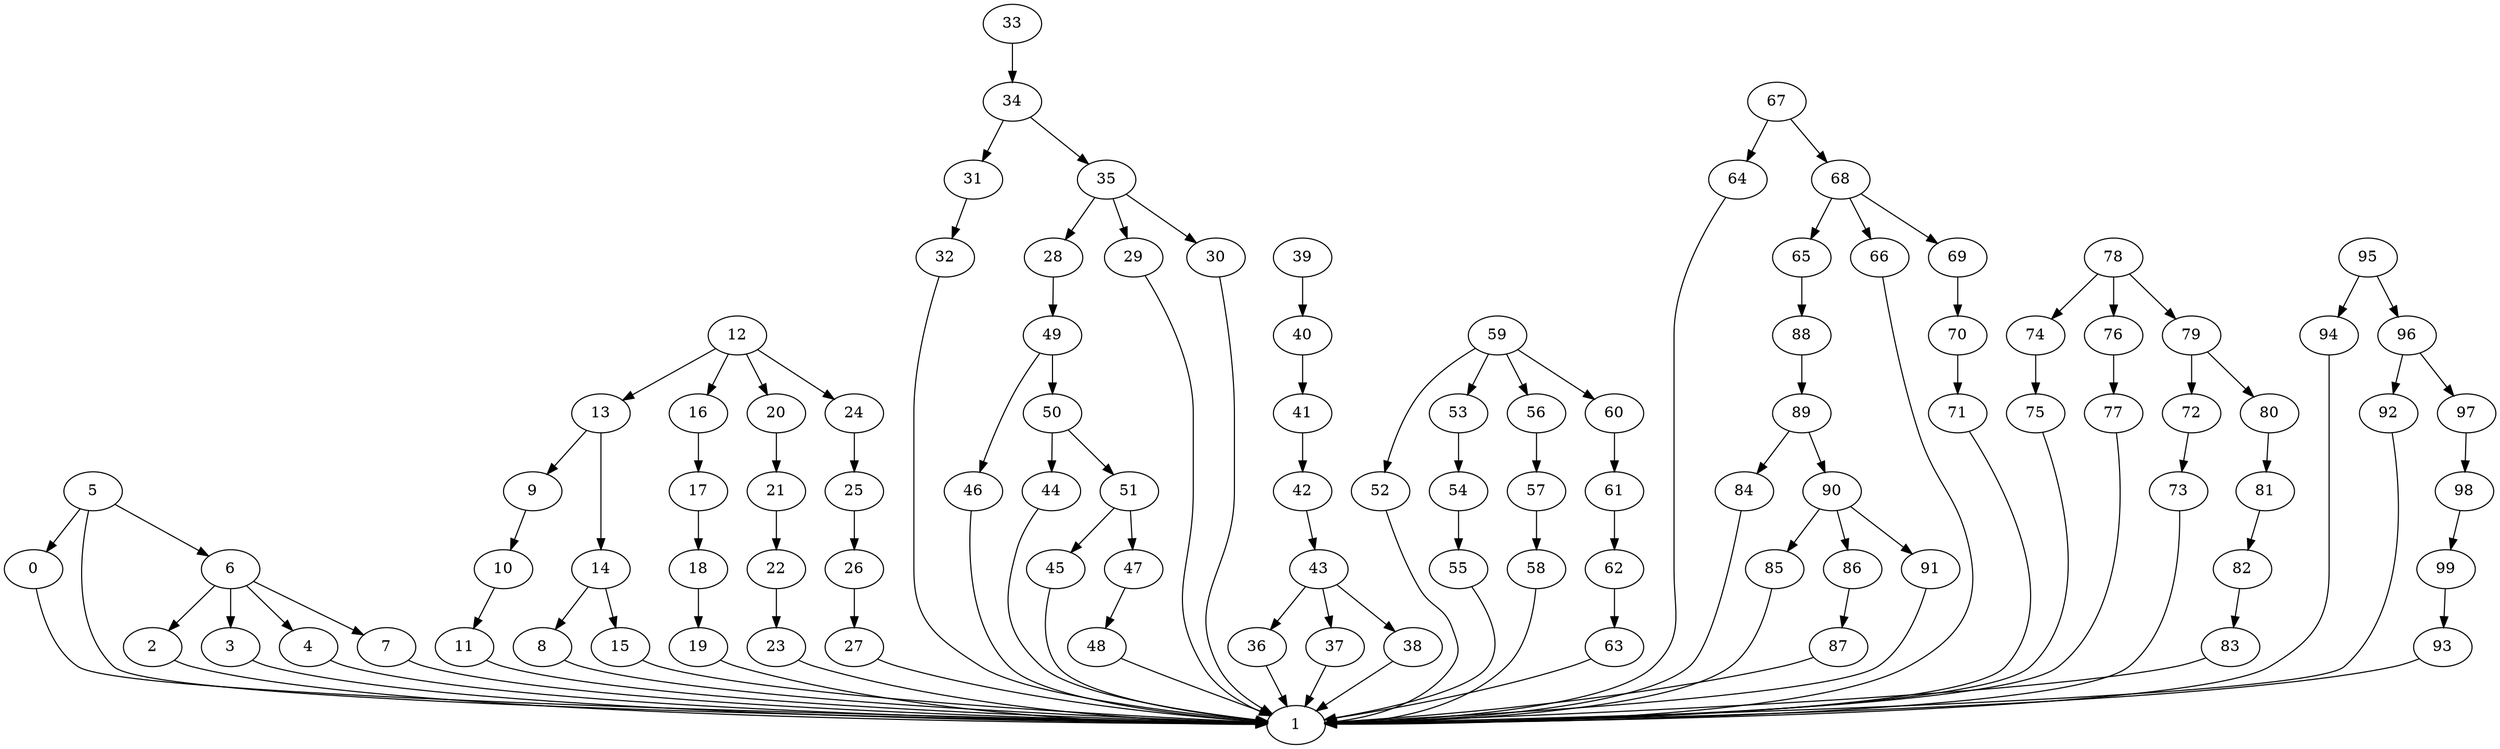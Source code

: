 strict digraph  {
0 [exec=160];
1 [exec=150];
2 [exec=180];
3 [exec=145];
4 [exec=189];
5 [exec=163];
6 [exec=178];
7 [exec=118];
8 [exec=193];
9 [exec=95];
10 [exec=110];
11 [exec=109];
12 [exec=56];
13 [exec=95];
14 [exec=133];
15 [exec=94];
16 [exec=84];
17 [exec=180];
18 [exec=180];
19 [exec=142];
20 [exec=181];
21 [exec=193];
22 [exec=96];
23 [exec=164];
24 [exec=156];
25 [exec=184];
26 [exec=143];
27 [exec=140];
28 [exec=177];
29 [exec=178];
30 [exec=181];
31 [exec=140];
32 [exec=166];
33 [exec=168];
34 [exec=139];
35 [exec=195];
36 [exec=92];
37 [exec=118];
38 [exec=172];
39 [exec=129];
40 [exec=127];
41 [exec=179];
42 [exec=193];
43 [exec=182];
44 [exec=69];
45 [exec=137];
46 [exec=52];
47 [exec=98];
48 [exec=77];
49 [exec=65];
50 [exec=197];
51 [exec=62];
52 [exec=112];
53 [exec=103];
54 [exec=65];
55 [exec=158];
56 [exec=58];
57 [exec=64];
58 [exec=142];
59 [exec=142];
60 [exec=94];
61 [exec=113];
62 [exec=56];
63 [exec=71];
64 [exec=115];
65 [exec=82];
66 [exec=90];
67 [exec=97];
68 [exec=183];
69 [exec=50];
70 [exec=148];
71 [exec=200];
72 [exec=78];
73 [exec=123];
74 [exec=136];
75 [exec=175];
76 [exec=57];
77 [exec=128];
78 [exec=164];
79 [exec=191];
80 [exec=61];
81 [exec=117];
82 [exec=152];
83 [exec=89];
84 [exec=164];
85 [exec=82];
86 [exec=182];
87 [exec=199];
88 [exec=150];
89 [exec=174];
90 [exec=181];
91 [exec=133];
92 [exec=64];
93 [exec=114];
94 [exec=58];
95 [exec=83];
96 [exec=91];
97 [exec=93];
98 [exec=74];
99 [exec=166];
0 -> 1  [comm=8];
2 -> 1  [comm=7];
3 -> 1  [comm=15];
4 -> 1  [comm=17];
5 -> 6  [comm=11];
5 -> 0  [comm=8];
5 -> 1  [comm=5];
6 -> 7  [comm=20];
6 -> 2  [comm=6];
6 -> 3  [comm=20];
6 -> 4  [comm=14];
7 -> 1  [comm=16];
8 -> 1  [comm=19];
9 -> 10  [comm=9];
10 -> 11  [comm=16];
11 -> 1  [comm=13];
12 -> 13  [comm=20];
12 -> 16  [comm=20];
12 -> 20  [comm=18];
12 -> 24  [comm=20];
13 -> 14  [comm=14];
13 -> 9  [comm=17];
14 -> 15  [comm=12];
14 -> 8  [comm=10];
15 -> 1  [comm=20];
16 -> 17  [comm=13];
17 -> 18  [comm=18];
18 -> 19  [comm=7];
19 -> 1  [comm=8];
20 -> 21  [comm=7];
21 -> 22  [comm=16];
22 -> 23  [comm=10];
23 -> 1  [comm=9];
24 -> 25  [comm=18];
25 -> 26  [comm=7];
26 -> 27  [comm=7];
27 -> 1  [comm=6];
28 -> 49  [comm=9];
29 -> 1  [comm=14];
30 -> 1  [comm=17];
31 -> 32  [comm=12];
32 -> 1  [comm=15];
33 -> 34  [comm=19];
34 -> 35  [comm=10];
34 -> 31  [comm=14];
35 -> 28  [comm=8];
35 -> 29  [comm=9];
35 -> 30  [comm=18];
36 -> 1  [comm=8];
37 -> 1  [comm=15];
38 -> 1  [comm=12];
39 -> 40  [comm=13];
40 -> 41  [comm=10];
41 -> 42  [comm=10];
42 -> 43  [comm=19];
43 -> 36  [comm=12];
43 -> 37  [comm=17];
43 -> 38  [comm=16];
44 -> 1  [comm=9];
45 -> 1  [comm=19];
46 -> 1  [comm=19];
47 -> 48  [comm=5];
48 -> 1  [comm=17];
49 -> 50  [comm=10];
49 -> 46  [comm=17];
50 -> 51  [comm=6];
50 -> 44  [comm=20];
51 -> 45  [comm=13];
51 -> 47  [comm=17];
52 -> 1  [comm=13];
53 -> 54  [comm=18];
54 -> 55  [comm=20];
55 -> 1  [comm=16];
56 -> 57  [comm=15];
57 -> 58  [comm=7];
58 -> 1  [comm=12];
59 -> 60  [comm=11];
59 -> 52  [comm=17];
59 -> 53  [comm=17];
59 -> 56  [comm=5];
60 -> 61  [comm=15];
61 -> 62  [comm=19];
62 -> 63  [comm=19];
63 -> 1  [comm=10];
64 -> 1  [comm=8];
65 -> 88  [comm=5];
66 -> 1  [comm=17];
67 -> 68  [comm=11];
67 -> 64  [comm=17];
68 -> 69  [comm=11];
68 -> 65  [comm=8];
68 -> 66  [comm=17];
69 -> 70  [comm=11];
70 -> 71  [comm=13];
71 -> 1  [comm=11];
72 -> 73  [comm=20];
73 -> 1  [comm=9];
74 -> 75  [comm=5];
75 -> 1  [comm=18];
76 -> 77  [comm=20];
77 -> 1  [comm=13];
78 -> 79  [comm=10];
78 -> 74  [comm=19];
78 -> 76  [comm=11];
79 -> 80  [comm=7];
79 -> 72  [comm=16];
80 -> 81  [comm=5];
81 -> 82  [comm=20];
82 -> 83  [comm=7];
83 -> 1  [comm=20];
84 -> 1  [comm=15];
85 -> 1  [comm=19];
86 -> 87  [comm=13];
87 -> 1  [comm=19];
88 -> 89  [comm=5];
89 -> 90  [comm=7];
89 -> 84  [comm=16];
90 -> 91  [comm=10];
90 -> 85  [comm=17];
90 -> 86  [comm=13];
91 -> 1  [comm=9];
92 -> 1  [comm=6];
93 -> 1  [comm=10];
94 -> 1  [comm=20];
95 -> 96  [comm=17];
95 -> 94  [comm=19];
96 -> 97  [comm=14];
96 -> 92  [comm=9];
97 -> 98  [comm=5];
98 -> 99  [comm=14];
99 -> 93  [comm=19];
}
